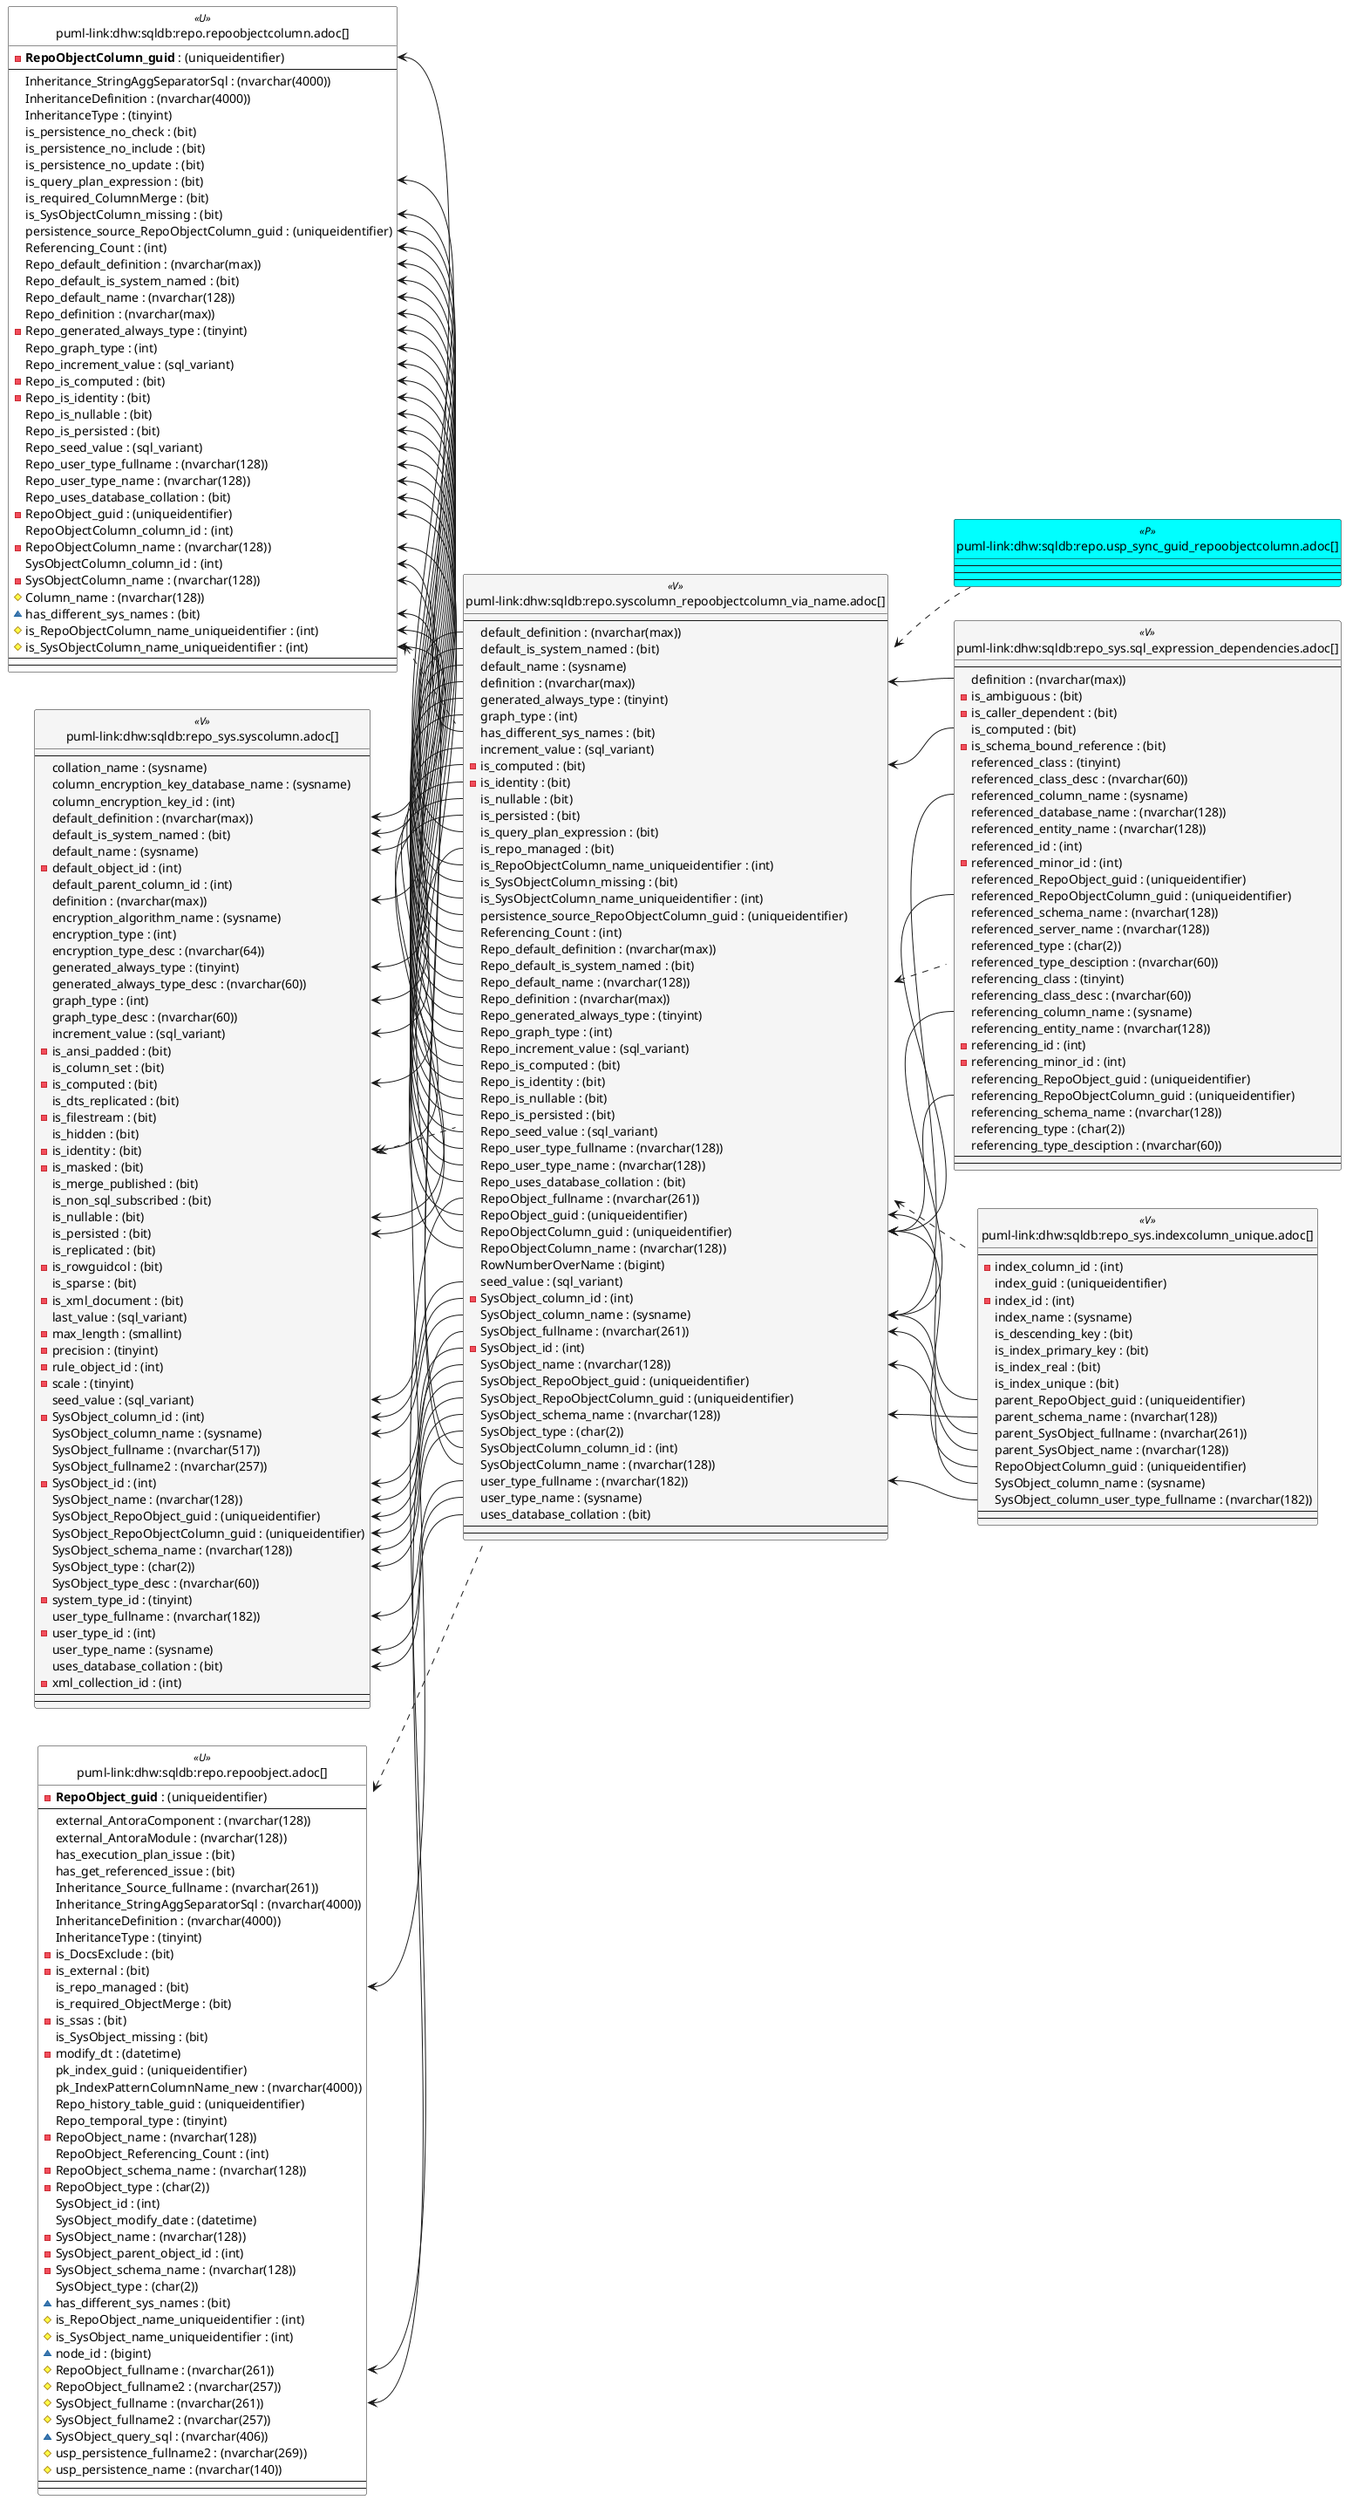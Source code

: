 @startuml
left to right direction
'top to bottom direction
hide circle
'avoide "." issues:
set namespaceSeparator none


skinparam class {
  BackgroundColor White
  BackgroundColor<<FN>> Yellow
  BackgroundColor<<FS>> Yellow
  BackgroundColor<<FT>> LightGray
  BackgroundColor<<IF>> Yellow
  BackgroundColor<<IS>> Yellow
  BackgroundColor<<P>> Aqua
  BackgroundColor<<PC>> Aqua
  BackgroundColor<<SN>> Yellow
  BackgroundColor<<SO>> SlateBlue
  BackgroundColor<<TF>> LightGray
  BackgroundColor<<TR>> Tomato
  BackgroundColor<<U>> White
  BackgroundColor<<V>> WhiteSmoke
  BackgroundColor<<X>> Aqua
  BackgroundColor<<external>> AliceBlue
}


entity "puml-link:dhw:sqldb:repo.repoobject.adoc[]" as repo.RepoObject << U >> {
  - **RepoObject_guid** : (uniqueidentifier)
  --
  external_AntoraComponent : (nvarchar(128))
  external_AntoraModule : (nvarchar(128))
  has_execution_plan_issue : (bit)
  has_get_referenced_issue : (bit)
  Inheritance_Source_fullname : (nvarchar(261))
  Inheritance_StringAggSeparatorSql : (nvarchar(4000))
  InheritanceDefinition : (nvarchar(4000))
  InheritanceType : (tinyint)
  - is_DocsExclude : (bit)
  - is_external : (bit)
  is_repo_managed : (bit)
  is_required_ObjectMerge : (bit)
  - is_ssas : (bit)
  is_SysObject_missing : (bit)
  - modify_dt : (datetime)
  pk_index_guid : (uniqueidentifier)
  pk_IndexPatternColumnName_new : (nvarchar(4000))
  Repo_history_table_guid : (uniqueidentifier)
  Repo_temporal_type : (tinyint)
  - RepoObject_name : (nvarchar(128))
  RepoObject_Referencing_Count : (int)
  - RepoObject_schema_name : (nvarchar(128))
  - RepoObject_type : (char(2))
  SysObject_id : (int)
  SysObject_modify_date : (datetime)
  - SysObject_name : (nvarchar(128))
  - SysObject_parent_object_id : (int)
  - SysObject_schema_name : (nvarchar(128))
  SysObject_type : (char(2))
  ~ has_different_sys_names : (bit)
  # is_RepoObject_name_uniqueidentifier : (int)
  # is_SysObject_name_uniqueidentifier : (int)
  ~ node_id : (bigint)
  # RepoObject_fullname : (nvarchar(261))
  # RepoObject_fullname2 : (nvarchar(257))
  # SysObject_fullname : (nvarchar(261))
  # SysObject_fullname2 : (nvarchar(257))
  ~ SysObject_query_sql : (nvarchar(406))
  # usp_persistence_fullname2 : (nvarchar(269))
  # usp_persistence_name : (nvarchar(140))
  --
  --
}

entity "puml-link:dhw:sqldb:repo.repoobjectcolumn.adoc[]" as repo.RepoObjectColumn << U >> {
  - **RepoObjectColumn_guid** : (uniqueidentifier)
  --
  Inheritance_StringAggSeparatorSql : (nvarchar(4000))
  InheritanceDefinition : (nvarchar(4000))
  InheritanceType : (tinyint)
  is_persistence_no_check : (bit)
  is_persistence_no_include : (bit)
  is_persistence_no_update : (bit)
  is_query_plan_expression : (bit)
  is_required_ColumnMerge : (bit)
  is_SysObjectColumn_missing : (bit)
  persistence_source_RepoObjectColumn_guid : (uniqueidentifier)
  Referencing_Count : (int)
  Repo_default_definition : (nvarchar(max))
  Repo_default_is_system_named : (bit)
  Repo_default_name : (nvarchar(128))
  Repo_definition : (nvarchar(max))
  - Repo_generated_always_type : (tinyint)
  Repo_graph_type : (int)
  Repo_increment_value : (sql_variant)
  - Repo_is_computed : (bit)
  - Repo_is_identity : (bit)
  Repo_is_nullable : (bit)
  Repo_is_persisted : (bit)
  Repo_seed_value : (sql_variant)
  Repo_user_type_fullname : (nvarchar(128))
  Repo_user_type_name : (nvarchar(128))
  Repo_uses_database_collation : (bit)
  - RepoObject_guid : (uniqueidentifier)
  RepoObjectColumn_column_id : (int)
  - RepoObjectColumn_name : (nvarchar(128))
  SysObjectColumn_column_id : (int)
  - SysObjectColumn_name : (nvarchar(128))
  # Column_name : (nvarchar(128))
  ~ has_different_sys_names : (bit)
  # is_RepoObjectColumn_name_uniqueidentifier : (int)
  # is_SysObjectColumn_name_uniqueidentifier : (int)
  --
  --
}

entity "puml-link:dhw:sqldb:repo.syscolumn_repoobjectcolumn_via_name.adoc[]" as repo.SysColumn_RepoObjectColumn_via_name << V >> {
  --
  default_definition : (nvarchar(max))
  default_is_system_named : (bit)
  default_name : (sysname)
  definition : (nvarchar(max))
  generated_always_type : (tinyint)
  graph_type : (int)
  has_different_sys_names : (bit)
  increment_value : (sql_variant)
  - is_computed : (bit)
  - is_identity : (bit)
  is_nullable : (bit)
  is_persisted : (bit)
  is_query_plan_expression : (bit)
  is_repo_managed : (bit)
  is_RepoObjectColumn_name_uniqueidentifier : (int)
  is_SysObjectColumn_missing : (bit)
  is_SysObjectColumn_name_uniqueidentifier : (int)
  persistence_source_RepoObjectColumn_guid : (uniqueidentifier)
  Referencing_Count : (int)
  Repo_default_definition : (nvarchar(max))
  Repo_default_is_system_named : (bit)
  Repo_default_name : (nvarchar(128))
  Repo_definition : (nvarchar(max))
  Repo_generated_always_type : (tinyint)
  Repo_graph_type : (int)
  Repo_increment_value : (sql_variant)
  Repo_is_computed : (bit)
  Repo_is_identity : (bit)
  Repo_is_nullable : (bit)
  Repo_is_persisted : (bit)
  Repo_seed_value : (sql_variant)
  Repo_user_type_fullname : (nvarchar(128))
  Repo_user_type_name : (nvarchar(128))
  Repo_uses_database_collation : (bit)
  RepoObject_fullname : (nvarchar(261))
  RepoObject_guid : (uniqueidentifier)
  RepoObjectColumn_guid : (uniqueidentifier)
  RepoObjectColumn_name : (nvarchar(128))
  RowNumberOverName : (bigint)
  seed_value : (sql_variant)
  - SysObject_column_id : (int)
  SysObject_column_name : (sysname)
  SysObject_fullname : (nvarchar(261))
  - SysObject_id : (int)
  SysObject_name : (nvarchar(128))
  SysObject_RepoObject_guid : (uniqueidentifier)
  SysObject_RepoObjectColumn_guid : (uniqueidentifier)
  SysObject_schema_name : (nvarchar(128))
  SysObject_type : (char(2))
  SysObjectColumn_column_id : (int)
  SysObjectColumn_name : (nvarchar(128))
  user_type_fullname : (nvarchar(182))
  user_type_name : (sysname)
  uses_database_collation : (bit)
  --
  --
}

entity "puml-link:dhw:sqldb:repo.usp_sync_guid_repoobjectcolumn.adoc[]" as repo.usp_sync_guid_RepoObjectColumn << P >> {
  --
  --
  --
}

entity "puml-link:dhw:sqldb:repo_sys.indexcolumn_unique.adoc[]" as repo_sys.IndexColumn_unique << V >> {
  --
  - index_column_id : (int)
  index_guid : (uniqueidentifier)
  - index_id : (int)
  index_name : (sysname)
  is_descending_key : (bit)
  is_index_primary_key : (bit)
  is_index_real : (bit)
  is_index_unique : (bit)
  parent_RepoObject_guid : (uniqueidentifier)
  parent_schema_name : (nvarchar(128))
  parent_SysObject_fullname : (nvarchar(261))
  parent_SysObject_name : (nvarchar(128))
  RepoObjectColumn_guid : (uniqueidentifier)
  SysObject_column_name : (sysname)
  SysObject_column_user_type_fullname : (nvarchar(182))
  --
  --
}

entity "puml-link:dhw:sqldb:repo_sys.sql_expression_dependencies.adoc[]" as repo_sys.sql_expression_dependencies << V >> {
  --
  definition : (nvarchar(max))
  - is_ambiguous : (bit)
  - is_caller_dependent : (bit)
  is_computed : (bit)
  - is_schema_bound_reference : (bit)
  referenced_class : (tinyint)
  referenced_class_desc : (nvarchar(60))
  referenced_column_name : (sysname)
  referenced_database_name : (nvarchar(128))
  referenced_entity_name : (nvarchar(128))
  referenced_id : (int)
  - referenced_minor_id : (int)
  referenced_RepoObject_guid : (uniqueidentifier)
  referenced_RepoObjectColumn_guid : (uniqueidentifier)
  referenced_schema_name : (nvarchar(128))
  referenced_server_name : (nvarchar(128))
  referenced_type : (char(2))
  referenced_type_desciption : (nvarchar(60))
  referencing_class : (tinyint)
  referencing_class_desc : (nvarchar(60))
  referencing_column_name : (sysname)
  referencing_entity_name : (nvarchar(128))
  - referencing_id : (int)
  - referencing_minor_id : (int)
  referencing_RepoObject_guid : (uniqueidentifier)
  referencing_RepoObjectColumn_guid : (uniqueidentifier)
  referencing_schema_name : (nvarchar(128))
  referencing_type : (char(2))
  referencing_type_desciption : (nvarchar(60))
  --
  --
}

entity "puml-link:dhw:sqldb:repo_sys.syscolumn.adoc[]" as repo_sys.SysColumn << V >> {
  --
  collation_name : (sysname)
  column_encryption_key_database_name : (sysname)
  column_encryption_key_id : (int)
  default_definition : (nvarchar(max))
  default_is_system_named : (bit)
  default_name : (sysname)
  - default_object_id : (int)
  default_parent_column_id : (int)
  definition : (nvarchar(max))
  encryption_algorithm_name : (sysname)
  encryption_type : (int)
  encryption_type_desc : (nvarchar(64))
  generated_always_type : (tinyint)
  generated_always_type_desc : (nvarchar(60))
  graph_type : (int)
  graph_type_desc : (nvarchar(60))
  increment_value : (sql_variant)
  - is_ansi_padded : (bit)
  is_column_set : (bit)
  - is_computed : (bit)
  is_dts_replicated : (bit)
  - is_filestream : (bit)
  is_hidden : (bit)
  - is_identity : (bit)
  - is_masked : (bit)
  is_merge_published : (bit)
  is_non_sql_subscribed : (bit)
  is_nullable : (bit)
  is_persisted : (bit)
  is_replicated : (bit)
  - is_rowguidcol : (bit)
  is_sparse : (bit)
  - is_xml_document : (bit)
  last_value : (sql_variant)
  - max_length : (smallint)
  - precision : (tinyint)
  - rule_object_id : (int)
  - scale : (tinyint)
  seed_value : (sql_variant)
  - SysObject_column_id : (int)
  SysObject_column_name : (sysname)
  SysObject_fullname : (nvarchar(517))
  SysObject_fullname2 : (nvarchar(257))
  - SysObject_id : (int)
  SysObject_name : (nvarchar(128))
  SysObject_RepoObject_guid : (uniqueidentifier)
  SysObject_RepoObjectColumn_guid : (uniqueidentifier)
  SysObject_schema_name : (nvarchar(128))
  SysObject_type : (char(2))
  SysObject_type_desc : (nvarchar(60))
  - system_type_id : (tinyint)
  user_type_fullname : (nvarchar(182))
  - user_type_id : (int)
  user_type_name : (sysname)
  uses_database_collation : (bit)
  - xml_collection_id : (int)
  --
  --
}

repo.RepoObject <.. repo.SysColumn_RepoObjectColumn_via_name
repo.RepoObjectColumn <.. repo.SysColumn_RepoObjectColumn_via_name
repo.SysColumn_RepoObjectColumn_via_name <.. repo_sys.IndexColumn_unique
repo.SysColumn_RepoObjectColumn_via_name <.. repo_sys.sql_expression_dependencies
repo.SysColumn_RepoObjectColumn_via_name <.. repo.usp_sync_guid_RepoObjectColumn
repo_sys.SysColumn <.. repo.SysColumn_RepoObjectColumn_via_name
"repo.RepoObject::is_repo_managed" <-- "repo.SysColumn_RepoObjectColumn_via_name::is_repo_managed"
"repo.RepoObject::RepoObject_fullname" <-- "repo.SysColumn_RepoObjectColumn_via_name::RepoObject_fullname"
"repo.RepoObject::SysObject_fullname" <-- "repo.SysColumn_RepoObjectColumn_via_name::SysObject_fullname"
"repo.RepoObjectColumn::has_different_sys_names" <-- "repo.SysColumn_RepoObjectColumn_via_name::has_different_sys_names"
"repo.RepoObjectColumn::is_query_plan_expression" <-- "repo.SysColumn_RepoObjectColumn_via_name::is_query_plan_expression"
"repo.RepoObjectColumn::is_RepoObjectColumn_name_uniqueidentifier" <-- "repo.SysColumn_RepoObjectColumn_via_name::is_RepoObjectColumn_name_uniqueidentifier"
"repo.RepoObjectColumn::is_SysObjectColumn_missing" <-- "repo.SysColumn_RepoObjectColumn_via_name::is_SysObjectColumn_missing"
"repo.RepoObjectColumn::is_SysObjectColumn_name_uniqueidentifier" <-- "repo.SysColumn_RepoObjectColumn_via_name::is_SysObjectColumn_name_uniqueidentifier"
"repo.RepoObjectColumn::persistence_source_RepoObjectColumn_guid" <-- "repo.SysColumn_RepoObjectColumn_via_name::persistence_source_RepoObjectColumn_guid"
"repo.RepoObjectColumn::Referencing_Count" <-- "repo.SysColumn_RepoObjectColumn_via_name::Referencing_Count"
"repo.RepoObjectColumn::Repo_default_definition" <-- "repo.SysColumn_RepoObjectColumn_via_name::Repo_default_definition"
"repo.RepoObjectColumn::Repo_default_is_system_named" <-- "repo.SysColumn_RepoObjectColumn_via_name::Repo_default_is_system_named"
"repo.RepoObjectColumn::Repo_default_name" <-- "repo.SysColumn_RepoObjectColumn_via_name::Repo_default_name"
"repo.RepoObjectColumn::Repo_definition" <-- "repo.SysColumn_RepoObjectColumn_via_name::Repo_definition"
"repo.RepoObjectColumn::Repo_generated_always_type" <-- "repo.SysColumn_RepoObjectColumn_via_name::Repo_generated_always_type"
"repo.RepoObjectColumn::Repo_graph_type" <-- "repo.SysColumn_RepoObjectColumn_via_name::Repo_graph_type"
"repo.RepoObjectColumn::Repo_increment_value" <-- "repo.SysColumn_RepoObjectColumn_via_name::Repo_increment_value"
"repo.RepoObjectColumn::Repo_is_computed" <-- "repo.SysColumn_RepoObjectColumn_via_name::Repo_is_computed"
"repo.RepoObjectColumn::Repo_is_identity" <-- "repo.SysColumn_RepoObjectColumn_via_name::Repo_is_identity"
"repo.RepoObjectColumn::Repo_is_nullable" <-- "repo.SysColumn_RepoObjectColumn_via_name::Repo_is_nullable"
"repo.RepoObjectColumn::Repo_is_persisted" <-- "repo.SysColumn_RepoObjectColumn_via_name::Repo_is_persisted"
"repo.RepoObjectColumn::Repo_seed_value" <-- "repo.SysColumn_RepoObjectColumn_via_name::Repo_seed_value"
"repo.RepoObjectColumn::Repo_user_type_fullname" <-- "repo.SysColumn_RepoObjectColumn_via_name::Repo_user_type_fullname"
"repo.RepoObjectColumn::Repo_user_type_name" <-- "repo.SysColumn_RepoObjectColumn_via_name::Repo_user_type_name"
"repo.RepoObjectColumn::Repo_uses_database_collation" <-- "repo.SysColumn_RepoObjectColumn_via_name::Repo_uses_database_collation"
"repo.RepoObjectColumn::RepoObject_guid" <-- "repo.SysColumn_RepoObjectColumn_via_name::RepoObject_guid"
"repo.RepoObjectColumn::RepoObjectColumn_guid" <-- "repo.SysColumn_RepoObjectColumn_via_name::RepoObjectColumn_guid"
"repo.RepoObjectColumn::RepoObjectColumn_name" <-- "repo.SysColumn_RepoObjectColumn_via_name::RepoObjectColumn_name"
"repo.RepoObjectColumn::SysObjectColumn_column_id" <-- "repo.SysColumn_RepoObjectColumn_via_name::SysObjectColumn_column_id"
"repo.RepoObjectColumn::SysObjectColumn_name" <-- "repo.SysColumn_RepoObjectColumn_via_name::SysObjectColumn_name"
"repo.SysColumn_RepoObjectColumn_via_name::definition" <-- "repo_sys.sql_expression_dependencies::definition"
"repo.SysColumn_RepoObjectColumn_via_name::is_computed" <-- "repo_sys.sql_expression_dependencies::is_computed"
"repo.SysColumn_RepoObjectColumn_via_name::RepoObject_guid" <-- "repo_sys.IndexColumn_unique::parent_RepoObject_guid"
"repo.SysColumn_RepoObjectColumn_via_name::RepoObjectColumn_guid" <-- "repo_sys.IndexColumn_unique::RepoObjectColumn_guid"
"repo.SysColumn_RepoObjectColumn_via_name::RepoObjectColumn_guid" <-- "repo_sys.sql_expression_dependencies::referencing_RepoObjectColumn_guid"
"repo.SysColumn_RepoObjectColumn_via_name::RepoObjectColumn_guid" <-- "repo_sys.sql_expression_dependencies::referenced_RepoObjectColumn_guid"
"repo.SysColumn_RepoObjectColumn_via_name::SysObject_column_name" <-- "repo_sys.IndexColumn_unique::SysObject_column_name"
"repo.SysColumn_RepoObjectColumn_via_name::SysObject_column_name" <-- "repo_sys.sql_expression_dependencies::referencing_column_name"
"repo.SysColumn_RepoObjectColumn_via_name::SysObject_column_name" <-- "repo_sys.sql_expression_dependencies::referenced_column_name"
"repo.SysColumn_RepoObjectColumn_via_name::SysObject_fullname" <-- "repo_sys.IndexColumn_unique::parent_SysObject_fullname"
"repo.SysColumn_RepoObjectColumn_via_name::SysObject_name" <-- "repo_sys.IndexColumn_unique::parent_SysObject_name"
"repo.SysColumn_RepoObjectColumn_via_name::SysObject_schema_name" <-- "repo_sys.IndexColumn_unique::parent_schema_name"
"repo.SysColumn_RepoObjectColumn_via_name::user_type_fullname" <-- "repo_sys.IndexColumn_unique::SysObject_column_user_type_fullname"
"repo_sys.SysColumn::default_definition" <-- "repo.SysColumn_RepoObjectColumn_via_name::default_definition"
"repo_sys.SysColumn::default_is_system_named" <-- "repo.SysColumn_RepoObjectColumn_via_name::default_is_system_named"
"repo_sys.SysColumn::default_name" <-- "repo.SysColumn_RepoObjectColumn_via_name::default_name"
"repo_sys.SysColumn::definition" <-- "repo.SysColumn_RepoObjectColumn_via_name::definition"
"repo_sys.SysColumn::generated_always_type" <-- "repo.SysColumn_RepoObjectColumn_via_name::generated_always_type"
"repo_sys.SysColumn::graph_type" <-- "repo.SysColumn_RepoObjectColumn_via_name::graph_type"
"repo_sys.SysColumn::increment_value" <-- "repo.SysColumn_RepoObjectColumn_via_name::increment_value"
"repo_sys.SysColumn::is_computed" <-- "repo.SysColumn_RepoObjectColumn_via_name::is_computed"
"repo_sys.SysColumn::is_identity" <-- "repo.SysColumn_RepoObjectColumn_via_name::is_identity"
"repo_sys.SysColumn::is_nullable" <-- "repo.SysColumn_RepoObjectColumn_via_name::is_nullable"
"repo_sys.SysColumn::is_persisted" <-- "repo.SysColumn_RepoObjectColumn_via_name::is_persisted"
"repo_sys.SysColumn::seed_value" <-- "repo.SysColumn_RepoObjectColumn_via_name::seed_value"
"repo_sys.SysColumn::SysObject_column_id" <-- "repo.SysColumn_RepoObjectColumn_via_name::SysObject_column_id"
"repo_sys.SysColumn::SysObject_column_name" <-- "repo.SysColumn_RepoObjectColumn_via_name::SysObject_column_name"
"repo_sys.SysColumn::SysObject_id" <-- "repo.SysColumn_RepoObjectColumn_via_name::SysObject_id"
"repo_sys.SysColumn::SysObject_name" <-- "repo.SysColumn_RepoObjectColumn_via_name::SysObject_name"
"repo_sys.SysColumn::SysObject_RepoObject_guid" <-- "repo.SysColumn_RepoObjectColumn_via_name::SysObject_RepoObject_guid"
"repo_sys.SysColumn::SysObject_RepoObjectColumn_guid" <-- "repo.SysColumn_RepoObjectColumn_via_name::SysObject_RepoObjectColumn_guid"
"repo_sys.SysColumn::SysObject_schema_name" <-- "repo.SysColumn_RepoObjectColumn_via_name::SysObject_schema_name"
"repo_sys.SysColumn::SysObject_type" <-- "repo.SysColumn_RepoObjectColumn_via_name::SysObject_type"
"repo_sys.SysColumn::user_type_fullname" <-- "repo.SysColumn_RepoObjectColumn_via_name::user_type_fullname"
"repo_sys.SysColumn::user_type_name" <-- "repo.SysColumn_RepoObjectColumn_via_name::user_type_name"
"repo_sys.SysColumn::uses_database_collation" <-- "repo.SysColumn_RepoObjectColumn_via_name::uses_database_collation"
@enduml

